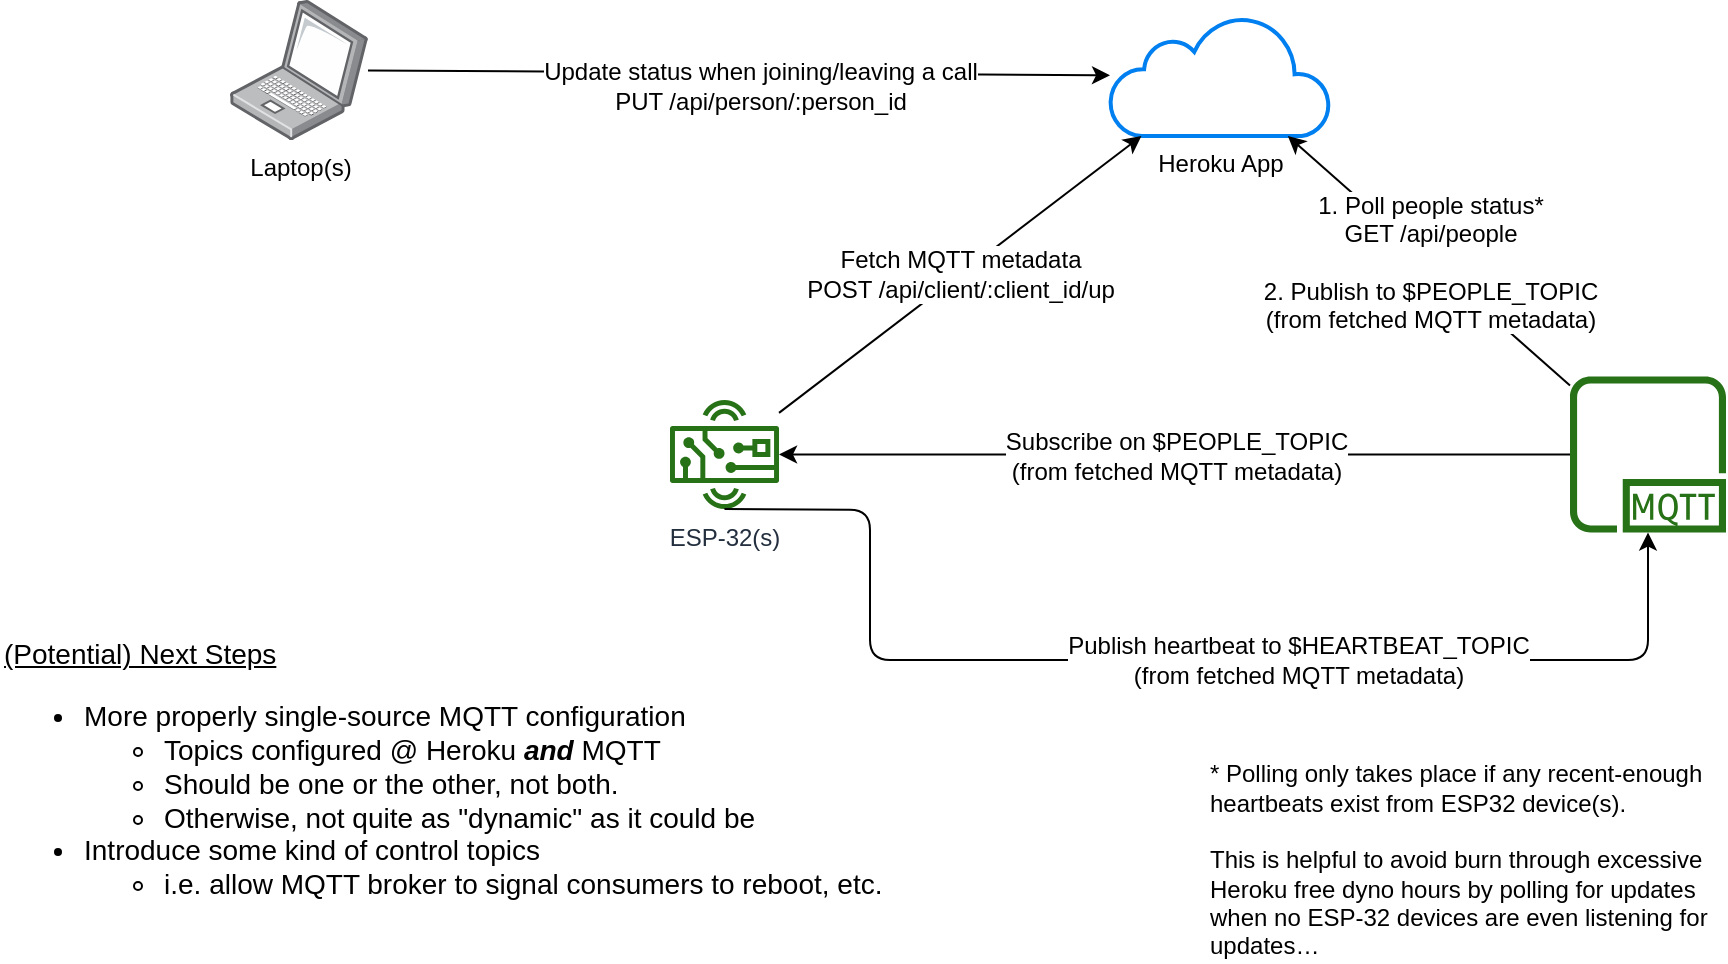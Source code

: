 <mxfile version="14.4.7" type="device"><diagram id="3ii7x6VK3cuXnlnT5brb" name="Page-1"><mxGraphModel dx="2036" dy="677" grid="1" gridSize="10" guides="1" tooltips="1" connect="1" arrows="1" fold="1" page="1" pageScale="1" pageWidth="850" pageHeight="1100" math="0" shadow="0"><root><mxCell id="0"/><mxCell id="1" parent="0"/><mxCell id="3PccHbSmSflmdk-lY_V8-3" value="&lt;font style=&quot;font-size: 12px&quot;&gt;Heroku App&lt;/font&gt;" style="html=1;verticalLabelPosition=bottom;align=center;labelBackgroundColor=#ffffff;verticalAlign=top;strokeWidth=2;strokeColor=#0080F0;shadow=0;dashed=0;shape=mxgraph.ios7.icons.cloud;" vertex="1" parent="1"><mxGeometry x="-165" y="128" width="110" height="60" as="geometry"/></mxCell><mxCell id="3PccHbSmSflmdk-lY_V8-11" value="" style="group" vertex="1" connectable="0" parent="1"><mxGeometry x="-605" y="120" width="102.01" height="103" as="geometry"/></mxCell><mxCell id="3PccHbSmSflmdk-lY_V8-5" value="Laptop(s)" style="points=[];aspect=fixed;html=1;align=center;shadow=0;dashed=0;image;image=img/lib/allied_telesis/computer_and_terminals/Laptop.svg;" vertex="1" parent="3PccHbSmSflmdk-lY_V8-11"><mxGeometry width="69.01" height="70" as="geometry"/></mxCell><mxCell id="3PccHbSmSflmdk-lY_V8-9" value="ESP-32(s)" style="outlineConnect=0;fontColor=#232F3E;gradientColor=none;fillColor=#277116;strokeColor=none;dashed=0;verticalLabelPosition=bottom;verticalAlign=top;align=center;html=1;fontSize=12;fontStyle=0;aspect=fixed;pointerEvents=1;shape=mxgraph.aws4.hardware_board;" vertex="1" parent="1"><mxGeometry x="-385" y="320" width="54.51" height="54.51" as="geometry"/></mxCell><mxCell id="3PccHbSmSflmdk-lY_V8-19" value="" style="outlineConnect=0;fontColor=#232F3E;gradientColor=none;fillColor=#277116;strokeColor=none;dashed=0;verticalLabelPosition=bottom;verticalAlign=top;align=center;html=1;fontSize=12;fontStyle=0;aspect=fixed;pointerEvents=1;shape=mxgraph.aws4.mqtt_protocol;" vertex="1" parent="1"><mxGeometry x="65" y="308.26" width="78" height="78" as="geometry"/></mxCell><mxCell id="3PccHbSmSflmdk-lY_V8-20" value="" style="endArrow=classic;html=1;" edge="1" parent="1" source="3PccHbSmSflmdk-lY_V8-9" target="3PccHbSmSflmdk-lY_V8-3"><mxGeometry relative="1" as="geometry"><mxPoint x="-402" y="230" as="sourcePoint"/><mxPoint x="-302" y="230" as="targetPoint"/></mxGeometry></mxCell><mxCell id="3PccHbSmSflmdk-lY_V8-21" value="&lt;font style=&quot;font-size: 12px&quot;&gt;Fetch MQTT metadata&lt;br&gt;POST /api/client/:client_id/up&lt;/font&gt;" style="edgeLabel;resizable=0;html=1;align=center;verticalAlign=middle;" connectable="0" vertex="1" parent="3PccHbSmSflmdk-lY_V8-20"><mxGeometry relative="1" as="geometry"/></mxCell><mxCell id="3PccHbSmSflmdk-lY_V8-25" value="" style="endArrow=classic;html=1;" edge="1" parent="1" source="3PccHbSmSflmdk-lY_V8-19" target="3PccHbSmSflmdk-lY_V8-9"><mxGeometry relative="1" as="geometry"><mxPoint x="-125" y="297" as="sourcePoint"/><mxPoint x="-185" y="440" as="targetPoint"/></mxGeometry></mxCell><mxCell id="3PccHbSmSflmdk-lY_V8-26" value="&lt;font style=&quot;font-size: 12px&quot;&gt;Subscribe on $PEOPLE_TOPIC&lt;br&gt;(from fetched MQTT metadata)&lt;/font&gt;" style="edgeLabel;resizable=0;html=1;align=center;verticalAlign=middle;" connectable="0" vertex="1" parent="3PccHbSmSflmdk-lY_V8-25"><mxGeometry relative="1" as="geometry"/></mxCell><mxCell id="3PccHbSmSflmdk-lY_V8-29" value="" style="endArrow=classic;html=1;" edge="1" parent="1" source="3PccHbSmSflmdk-lY_V8-19" target="3PccHbSmSflmdk-lY_V8-3"><mxGeometry relative="1" as="geometry"><mxPoint x="85" y="230" as="sourcePoint"/><mxPoint x="185" y="230" as="targetPoint"/></mxGeometry></mxCell><mxCell id="3PccHbSmSflmdk-lY_V8-30" value="&lt;div&gt;&lt;span style=&quot;font-size: 12px&quot;&gt;1. Poll people status*&lt;/span&gt;&lt;/div&gt;&lt;font&gt;&lt;div style=&quot;font-size: 12px&quot;&gt;GET /api/people&lt;/div&gt;&lt;div&gt;&lt;span style=&quot;font-size: 12px&quot;&gt;&lt;br&gt;&lt;/span&gt;&lt;/div&gt;&lt;span style=&quot;font-size: 12px&quot;&gt;&lt;div&gt;2. Publish to $PEOPLE_TOPIC&lt;/div&gt;&lt;/span&gt;&lt;span style=&quot;font-size: 12px&quot;&gt;&lt;div&gt;(from fetched MQTT metadata)&lt;/div&gt;&lt;/span&gt;&lt;/font&gt;" style="edgeLabel;resizable=0;html=1;align=center;verticalAlign=middle;" connectable="0" vertex="1" parent="3PccHbSmSflmdk-lY_V8-29"><mxGeometry relative="1" as="geometry"/></mxCell><mxCell id="3PccHbSmSflmdk-lY_V8-31" value="" style="endArrow=classic;html=1;" edge="1" parent="1" source="3PccHbSmSflmdk-lY_V8-5" target="3PccHbSmSflmdk-lY_V8-3"><mxGeometry relative="1" as="geometry"><mxPoint x="-145" y="280" as="sourcePoint"/><mxPoint x="-45" y="280" as="targetPoint"/></mxGeometry></mxCell><mxCell id="3PccHbSmSflmdk-lY_V8-32" value="&lt;font style=&quot;font-size: 12px&quot;&gt;Update status when joining/leaving a call&lt;br&gt;PUT /api/person/:person_id&lt;br&gt;&lt;/font&gt;" style="edgeLabel;resizable=0;html=1;align=center;verticalAlign=middle;" connectable="0" vertex="1" parent="3PccHbSmSflmdk-lY_V8-31"><mxGeometry relative="1" as="geometry"><mxPoint x="9.87" y="6.63" as="offset"/></mxGeometry></mxCell><mxCell id="3PccHbSmSflmdk-lY_V8-39" value="" style="edgeStyle=segmentEdgeStyle;endArrow=classic;html=1;" edge="1" parent="1" source="3PccHbSmSflmdk-lY_V8-9" target="3PccHbSmSflmdk-lY_V8-19"><mxGeometry width="50" height="50" relative="1" as="geometry"><mxPoint x="-285" y="600" as="sourcePoint"/><mxPoint x="-235" y="550" as="targetPoint"/><Array as="points"><mxPoint x="-285" y="375"/><mxPoint x="-285" y="450"/><mxPoint x="104" y="450"/></Array></mxGeometry></mxCell><mxCell id="3PccHbSmSflmdk-lY_V8-40" value="&lt;font style=&quot;font-size: 12px&quot;&gt;Publish heartbeat to $HEARTBEAT_TOPIC&lt;br&gt;(from fetched MQTT metadata)&lt;br&gt;&lt;/font&gt;" style="edgeLabel;html=1;align=center;verticalAlign=middle;resizable=0;points=[];" vertex="1" connectable="0" parent="3PccHbSmSflmdk-lY_V8-39"><mxGeometry x="0.036" y="4" relative="1" as="geometry"><mxPoint x="50.49" y="4" as="offset"/></mxGeometry></mxCell><mxCell id="3PccHbSmSflmdk-lY_V8-43" value="* Polling only takes place if any recent-enough&lt;br&gt;heartbeats exist from ESP32 device(s).&lt;br&gt;&lt;br&gt;This i&lt;span&gt;s helpful to avoid burn through excessive&lt;br&gt;Heroku free dyno hours by polling for updates&lt;br&gt;when no ESP-32 devices are even listening for&lt;br&gt;updates…&lt;/span&gt;" style="text;html=1;align=left;verticalAlign=middle;resizable=0;points=[];autosize=1;" vertex="1" parent="1"><mxGeometry x="-117" y="500" width="260" height="100" as="geometry"/></mxCell><mxCell id="3PccHbSmSflmdk-lY_V8-53" value="&lt;u style=&quot;font-size: 14px&quot;&gt;(Potential) Next Steps&lt;/u&gt;&lt;br&gt;&lt;ul style=&quot;font-size: 14px&quot;&gt;&lt;li&gt;More properly single-source MQTT configuration&lt;/li&gt;&lt;ul&gt;&lt;li&gt;Topics configured @ Heroku &lt;i style=&quot;font-weight: bold&quot;&gt;and&lt;/i&gt;&amp;nbsp;MQTT&lt;/li&gt;&lt;li&gt;Should be one or the other, not both.&lt;/li&gt;&lt;li&gt;Otherwise, not quite as &quot;dynamic&quot; as it could be&lt;/li&gt;&lt;/ul&gt;&lt;li&gt;Introduce some kind of control topics&lt;/li&gt;&lt;ul&gt;&lt;li&gt;i.e. allow MQTT broker to signal consumers to reboot, etc.&lt;/li&gt;&lt;/ul&gt;&lt;/ul&gt;&lt;span style=&quot;font-size: 14px&quot;&gt;&lt;br&gt;&lt;/span&gt;" style="text;html=1;align=left;verticalAlign=middle;resizable=0;points=[];autosize=1;" vertex="1" parent="1"><mxGeometry x="-720" y="445" width="450" height="150" as="geometry"/></mxCell></root></mxGraphModel></diagram></mxfile>